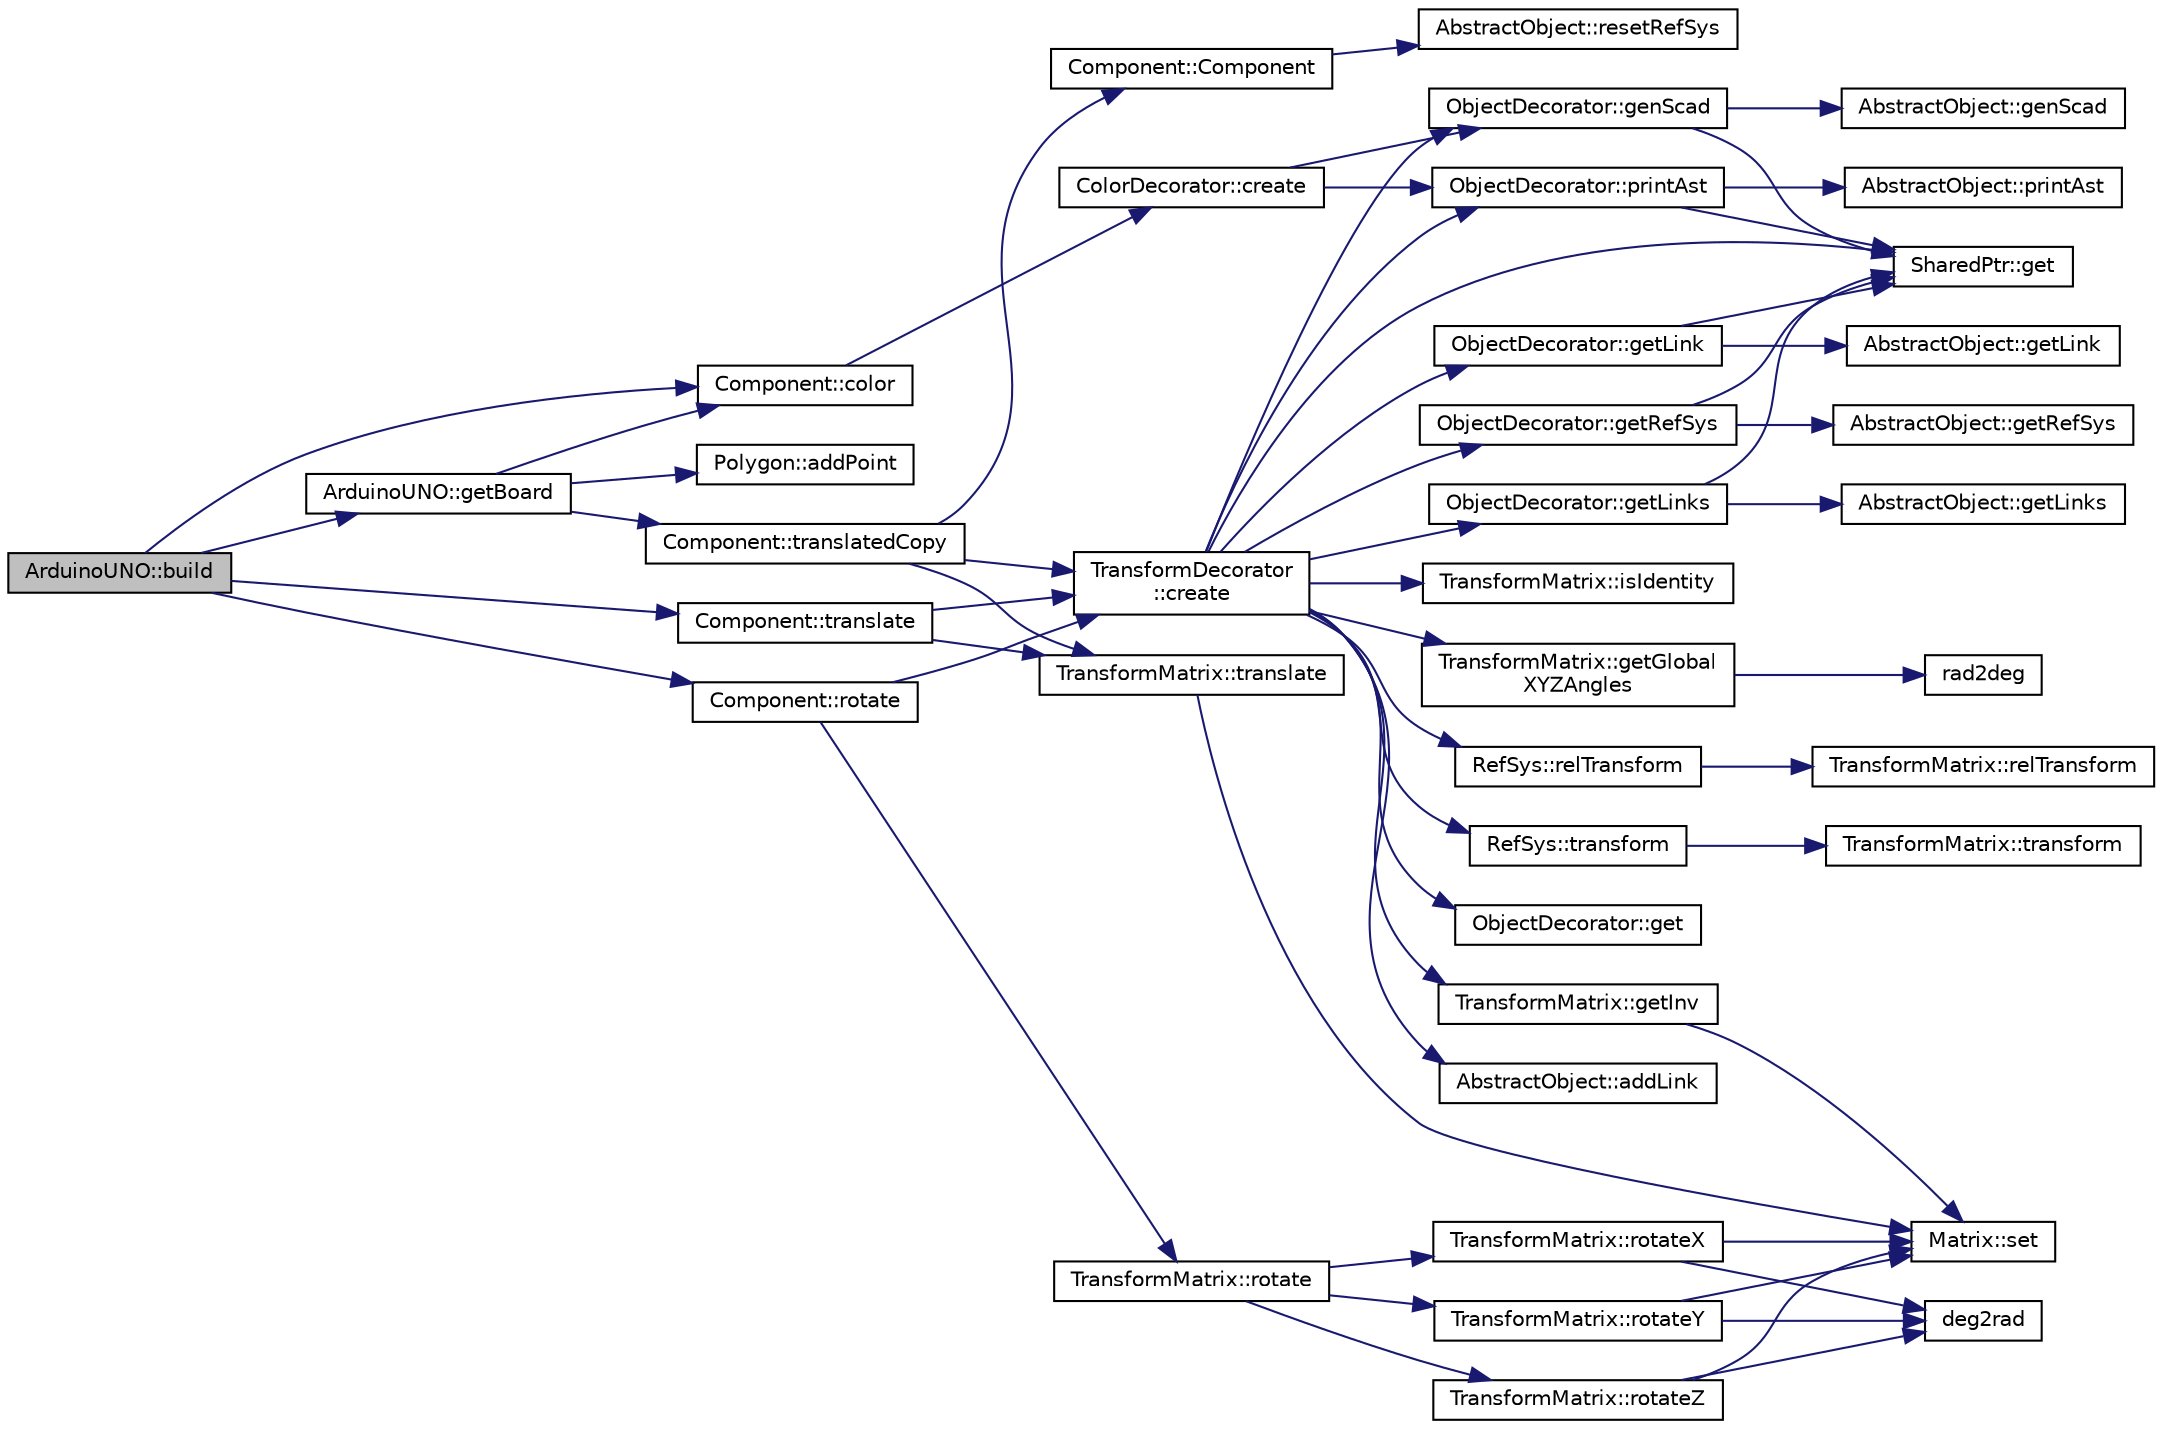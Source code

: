 digraph "ArduinoUNO::build"
{
  edge [fontname="Helvetica",fontsize="10",labelfontname="Helvetica",labelfontsize="10"];
  node [fontname="Helvetica",fontsize="10",shape=record];
  rankdir="LR";
  Node14 [label="ArduinoUNO::build",height=0.2,width=0.4,color="black", fillcolor="grey75", style="filled", fontcolor="black"];
  Node14 -> Node15 [color="midnightblue",fontsize="10",style="solid",fontname="Helvetica"];
  Node15 [label="ArduinoUNO::getBoard",height=0.2,width=0.4,color="black", fillcolor="white", style="filled",URL="$classArduinoUNO.html#a2765f8e142d0668f66270d15dfb30296",tooltip="returns a component only with the board "];
  Node15 -> Node16 [color="midnightblue",fontsize="10",style="solid",fontname="Helvetica"];
  Node16 [label="Polygon::addPoint",height=0.2,width=0.4,color="black", fillcolor="white", style="filled",URL="$classPolygon.html#a347b1c5820e9767fa4f4232c91ddcea7",tooltip="Adds a new point to the polygon after the last. "];
  Node15 -> Node17 [color="midnightblue",fontsize="10",style="solid",fontname="Helvetica"];
  Node17 [label="Component::translatedCopy",height=0.2,width=0.4,color="black", fillcolor="white", style="filled",URL="$classComponent.html#a9b25cc8e1420561130218b7c360eab67",tooltip="Translate the component. "];
  Node17 -> Node18 [color="midnightblue",fontsize="10",style="solid",fontname="Helvetica"];
  Node18 [label="TransformMatrix::translate",height=0.2,width=0.4,color="black", fillcolor="white", style="filled",URL="$classTransformMatrix.html#ae2b5dc7c41da84953f791e12e0b22964",tooltip="performs a translation "];
  Node18 -> Node19 [color="midnightblue",fontsize="10",style="solid",fontname="Helvetica"];
  Node19 [label="Matrix::set",height=0.2,width=0.4,color="black", fillcolor="white", style="filled",URL="$classMatrix.html#a820d3e49ffea766faf310729803e1df1"];
  Node17 -> Node20 [color="midnightblue",fontsize="10",style="solid",fontname="Helvetica"];
  Node20 [label="Component::Component",height=0.2,width=0.4,color="black", fillcolor="white", style="filled",URL="$classComponent.html#a8775db6d1a2c1afc2e77cd3c8f39da6f",tooltip="Default constructor. "];
  Node20 -> Node21 [color="midnightblue",fontsize="10",style="solid",fontname="Helvetica"];
  Node21 [label="AbstractObject::resetRefSys",height=0.2,width=0.4,color="black", fillcolor="white", style="filled",URL="$classAbstractObject.html#a5c6b81512c95f040f1d31dd65d4b3d57"];
  Node17 -> Node22 [color="midnightblue",fontsize="10",style="solid",fontname="Helvetica"];
  Node22 [label="TransformDecorator\l::create",height=0.2,width=0.4,color="black", fillcolor="white", style="filled",URL="$classTransformDecorator.html#a0aa4971660b91bebb8ad53e682b00bd1",tooltip="Default factory method. "];
  Node22 -> Node23 [color="midnightblue",fontsize="10",style="solid",fontname="Helvetica"];
  Node23 [label="TransformMatrix::isIdentity",height=0.2,width=0.4,color="black", fillcolor="white", style="filled",URL="$classTransformMatrix.html#ae53e1d2436656a41d8689cd818a05f88",tooltip="checke if matrix equals identity "];
  Node22 -> Node24 [color="midnightblue",fontsize="10",style="solid",fontname="Helvetica"];
  Node24 [label="SharedPtr::get",height=0.2,width=0.4,color="black", fillcolor="white", style="filled",URL="$classSharedPtr.html#a49ccede7111c7d25c1b1752b8ede30f5",tooltip="Gets the pointer hold. "];
  Node22 -> Node25 [color="midnightblue",fontsize="10",style="solid",fontname="Helvetica"];
  Node25 [label="RefSys::relTransform",height=0.2,width=0.4,color="black", fillcolor="white", style="filled",URL="$classRefSys.html#a964c20355e817d51cc44f4370f41056f"];
  Node25 -> Node26 [color="midnightblue",fontsize="10",style="solid",fontname="Helvetica"];
  Node26 [label="TransformMatrix::relTransform",height=0.2,width=0.4,color="black", fillcolor="white", style="filled",URL="$classTransformMatrix.html#a2b8dd01bc118116b0ca134643a4b8cc9"];
  Node22 -> Node27 [color="midnightblue",fontsize="10",style="solid",fontname="Helvetica"];
  Node27 [label="TransformMatrix::getInv",height=0.2,width=0.4,color="black", fillcolor="white", style="filled",URL="$classTransformMatrix.html#a7011cfeea745ed89415a324c2a665a87"];
  Node27 -> Node19 [color="midnightblue",fontsize="10",style="solid",fontname="Helvetica"];
  Node22 -> Node28 [color="midnightblue",fontsize="10",style="solid",fontname="Helvetica"];
  Node28 [label="RefSys::transform",height=0.2,width=0.4,color="black", fillcolor="white", style="filled",URL="$classRefSys.html#a257068ba4a052c855587d334edec48ff",tooltip="Rotates the reference system This methods rotates the reference system with a rotational matrix..."];
  Node28 -> Node29 [color="midnightblue",fontsize="10",style="solid",fontname="Helvetica"];
  Node29 [label="TransformMatrix::transform",height=0.2,width=0.4,color="black", fillcolor="white", style="filled",URL="$classTransformMatrix.html#ae5e480c59e5afd8367cc456789d5f79d"];
  Node22 -> Node30 [color="midnightblue",fontsize="10",style="solid",fontname="Helvetica"];
  Node30 [label="ObjectDecorator::get",height=0.2,width=0.4,color="black", fillcolor="white", style="filled",URL="$classObjectDecorator.html#aff1b42075a10ee6b0cca6abaa3423bcd",tooltip="Get the internally hold pointer. Const version. "];
  Node22 -> Node31 [color="midnightblue",fontsize="10",style="solid",fontname="Helvetica"];
  Node31 [label="AbstractObject::addLink",height=0.2,width=0.4,color="black", fillcolor="white", style="filled",URL="$classAbstractObject.html#afeb1ed691f3127374a16d0a3297f6917",tooltip="Adds a Link to the system. System of the Link. "];
  Node22 -> Node32 [color="midnightblue",fontsize="10",style="solid",fontname="Helvetica"];
  Node32 [label="TransformMatrix::getGlobal\lXYZAngles",height=0.2,width=0.4,color="black", fillcolor="white", style="filled",URL="$classTransformMatrix.html#a4f4d068778049c7ae999ffe8fad91fde",tooltip="Gets the rotation angles about the fixed axes x,y,z. Obtains the rotation angles about the fixed x..."];
  Node32 -> Node33 [color="midnightblue",fontsize="10",style="solid",fontname="Helvetica"];
  Node33 [label="rad2deg",height=0.2,width=0.4,color="black", fillcolor="white", style="filled",URL="$Math_8h.html#a638b7a3259334d9389d4dcb31cb7dfea"];
  Node22 -> Node34 [color="midnightblue",fontsize="10",style="solid",fontname="Helvetica"];
  Node34 [label="ObjectDecorator::genScad",height=0.2,width=0.4,color="black", fillcolor="white", style="filled",URL="$classObjectDecorator.html#a50d55a263f5ef6b1b847d59d42456be0",tooltip="Generate SCAD output for this object. "];
  Node34 -> Node24 [color="midnightblue",fontsize="10",style="solid",fontname="Helvetica"];
  Node34 -> Node35 [color="midnightblue",fontsize="10",style="solid",fontname="Helvetica"];
  Node35 [label="AbstractObject::genScad",height=0.2,width=0.4,color="black", fillcolor="white", style="filled",URL="$classAbstractObject.html#a6a649119224b5b664e68b324106f8a1b",tooltip="Generate SCAD output for this object. "];
  Node22 -> Node36 [color="midnightblue",fontsize="10",style="solid",fontname="Helvetica"];
  Node36 [label="ObjectDecorator::printAst",height=0.2,width=0.4,color="black", fillcolor="white", style="filled",URL="$classObjectDecorator.html#a5f5a5584f87beb6f8e7c88c941a1a464",tooltip="Generate AST output for this object. "];
  Node36 -> Node24 [color="midnightblue",fontsize="10",style="solid",fontname="Helvetica"];
  Node36 -> Node37 [color="midnightblue",fontsize="10",style="solid",fontname="Helvetica"];
  Node37 [label="AbstractObject::printAst",height=0.2,width=0.4,color="black", fillcolor="white", style="filled",URL="$classAbstractObject.html#afe4637952e9d1dd3af11d29010beaa9d",tooltip="Generate AST output for this object. "];
  Node22 -> Node38 [color="midnightblue",fontsize="10",style="solid",fontname="Helvetica"];
  Node38 [label="ObjectDecorator::getRefSys",height=0.2,width=0.4,color="black", fillcolor="white", style="filled",URL="$classObjectDecorator.html#ae730b62d7a577c130ff49300433016aa"];
  Node38 -> Node24 [color="midnightblue",fontsize="10",style="solid",fontname="Helvetica"];
  Node38 -> Node39 [color="midnightblue",fontsize="10",style="solid",fontname="Helvetica"];
  Node39 [label="AbstractObject::getRefSys",height=0.2,width=0.4,color="black", fillcolor="white", style="filled",URL="$classAbstractObject.html#ad7e95ecc03215458c2587cca04cc8f4a"];
  Node22 -> Node40 [color="midnightblue",fontsize="10",style="solid",fontname="Helvetica"];
  Node40 [label="ObjectDecorator::getLinks",height=0.2,width=0.4,color="black", fillcolor="white", style="filled",URL="$classObjectDecorator.html#a2ecf6bc1b1c7f501d7183a26ce1b2e64"];
  Node40 -> Node24 [color="midnightblue",fontsize="10",style="solid",fontname="Helvetica"];
  Node40 -> Node41 [color="midnightblue",fontsize="10",style="solid",fontname="Helvetica"];
  Node41 [label="AbstractObject::getLinks",height=0.2,width=0.4,color="black", fillcolor="white", style="filled",URL="$classAbstractObject.html#ab4a27c53cbbaf5338d731d8859d31067"];
  Node22 -> Node42 [color="midnightblue",fontsize="10",style="solid",fontname="Helvetica"];
  Node42 [label="ObjectDecorator::getLink",height=0.2,width=0.4,color="black", fillcolor="white", style="filled",URL="$classObjectDecorator.html#a6d5d7a5d6ba13608c5399c9a0718c8ba"];
  Node42 -> Node24 [color="midnightblue",fontsize="10",style="solid",fontname="Helvetica"];
  Node42 -> Node43 [color="midnightblue",fontsize="10",style="solid",fontname="Helvetica"];
  Node43 [label="AbstractObject::getLink",height=0.2,width=0.4,color="black", fillcolor="white", style="filled",URL="$classAbstractObject.html#aacc0185c2f8d24721e09e9b56a03d528"];
  Node15 -> Node44 [color="midnightblue",fontsize="10",style="solid",fontname="Helvetica"];
  Node44 [label="Component::color",height=0.2,width=0.4,color="black", fillcolor="white", style="filled",URL="$classComponent.html#a2a09a1cc2732ab4ab42c10d36f6b8b6d",tooltip="Color the component. "];
  Node44 -> Node45 [color="midnightblue",fontsize="10",style="solid",fontname="Helvetica"];
  Node45 [label="ColorDecorator::create",height=0.2,width=0.4,color="black", fillcolor="white", style="filled",URL="$classColorDecorator.html#a74543bab1e3775280099b43d9d124c6a",tooltip="Default factory method. "];
  Node45 -> Node34 [color="midnightblue",fontsize="10",style="solid",fontname="Helvetica"];
  Node45 -> Node36 [color="midnightblue",fontsize="10",style="solid",fontname="Helvetica"];
  Node14 -> Node46 [color="midnightblue",fontsize="10",style="solid",fontname="Helvetica"];
  Node46 [label="Component::translate",height=0.2,width=0.4,color="black", fillcolor="white", style="filled",URL="$classComponent.html#a0df678527e9d0d65a749bbc5883a71af",tooltip="Translate the component. "];
  Node46 -> Node18 [color="midnightblue",fontsize="10",style="solid",fontname="Helvetica"];
  Node46 -> Node22 [color="midnightblue",fontsize="10",style="solid",fontname="Helvetica"];
  Node14 -> Node47 [color="midnightblue",fontsize="10",style="solid",fontname="Helvetica"];
  Node47 [label="Component::rotate",height=0.2,width=0.4,color="black", fillcolor="white", style="filled",URL="$classComponent.html#a5d02f92e62bd7a142dcc9c0dae0c908d",tooltip="Rotate the component. "];
  Node47 -> Node48 [color="midnightblue",fontsize="10",style="solid",fontname="Helvetica"];
  Node48 [label="TransformMatrix::rotate",height=0.2,width=0.4,color="black", fillcolor="white", style="filled",URL="$classTransformMatrix.html#a20910983db5e4e0574879dd86b4f8a3e",tooltip="Applies a Roll-Pitch-Yaw rotation around the initial fixed x, y, z Applies three rotations around the..."];
  Node48 -> Node49 [color="midnightblue",fontsize="10",style="solid",fontname="Helvetica"];
  Node49 [label="TransformMatrix::rotateX",height=0.2,width=0.4,color="black", fillcolor="white", style="filled",URL="$classTransformMatrix.html#ad94010aa2da239614efbfb4926d63c04",tooltip="Applies a rotation around initial fixed x axis Applies a rotation around current x axis..."];
  Node49 -> Node50 [color="midnightblue",fontsize="10",style="solid",fontname="Helvetica"];
  Node50 [label="deg2rad",height=0.2,width=0.4,color="black", fillcolor="white", style="filled",URL="$Math_8h.html#a021636ed21e2cb128cb67fa392983ac0"];
  Node49 -> Node19 [color="midnightblue",fontsize="10",style="solid",fontname="Helvetica"];
  Node48 -> Node51 [color="midnightblue",fontsize="10",style="solid",fontname="Helvetica"];
  Node51 [label="TransformMatrix::rotateY",height=0.2,width=0.4,color="black", fillcolor="white", style="filled",URL="$classTransformMatrix.html#ac76ffec4c53cd0b70b0bc86a67f95ad0",tooltip="Applies a rotation around initial fixed y axis Applies a rotation around current y axis..."];
  Node51 -> Node50 [color="midnightblue",fontsize="10",style="solid",fontname="Helvetica"];
  Node51 -> Node19 [color="midnightblue",fontsize="10",style="solid",fontname="Helvetica"];
  Node48 -> Node52 [color="midnightblue",fontsize="10",style="solid",fontname="Helvetica"];
  Node52 [label="TransformMatrix::rotateZ",height=0.2,width=0.4,color="black", fillcolor="white", style="filled",URL="$classTransformMatrix.html#a4b485e8c3d73e3b687b4859b4cc11408",tooltip="Applies a rotation around initial fixed current z axis Applies a rotation around current z axis..."];
  Node52 -> Node50 [color="midnightblue",fontsize="10",style="solid",fontname="Helvetica"];
  Node52 -> Node19 [color="midnightblue",fontsize="10",style="solid",fontname="Helvetica"];
  Node47 -> Node22 [color="midnightblue",fontsize="10",style="solid",fontname="Helvetica"];
  Node14 -> Node44 [color="midnightblue",fontsize="10",style="solid",fontname="Helvetica"];
}
